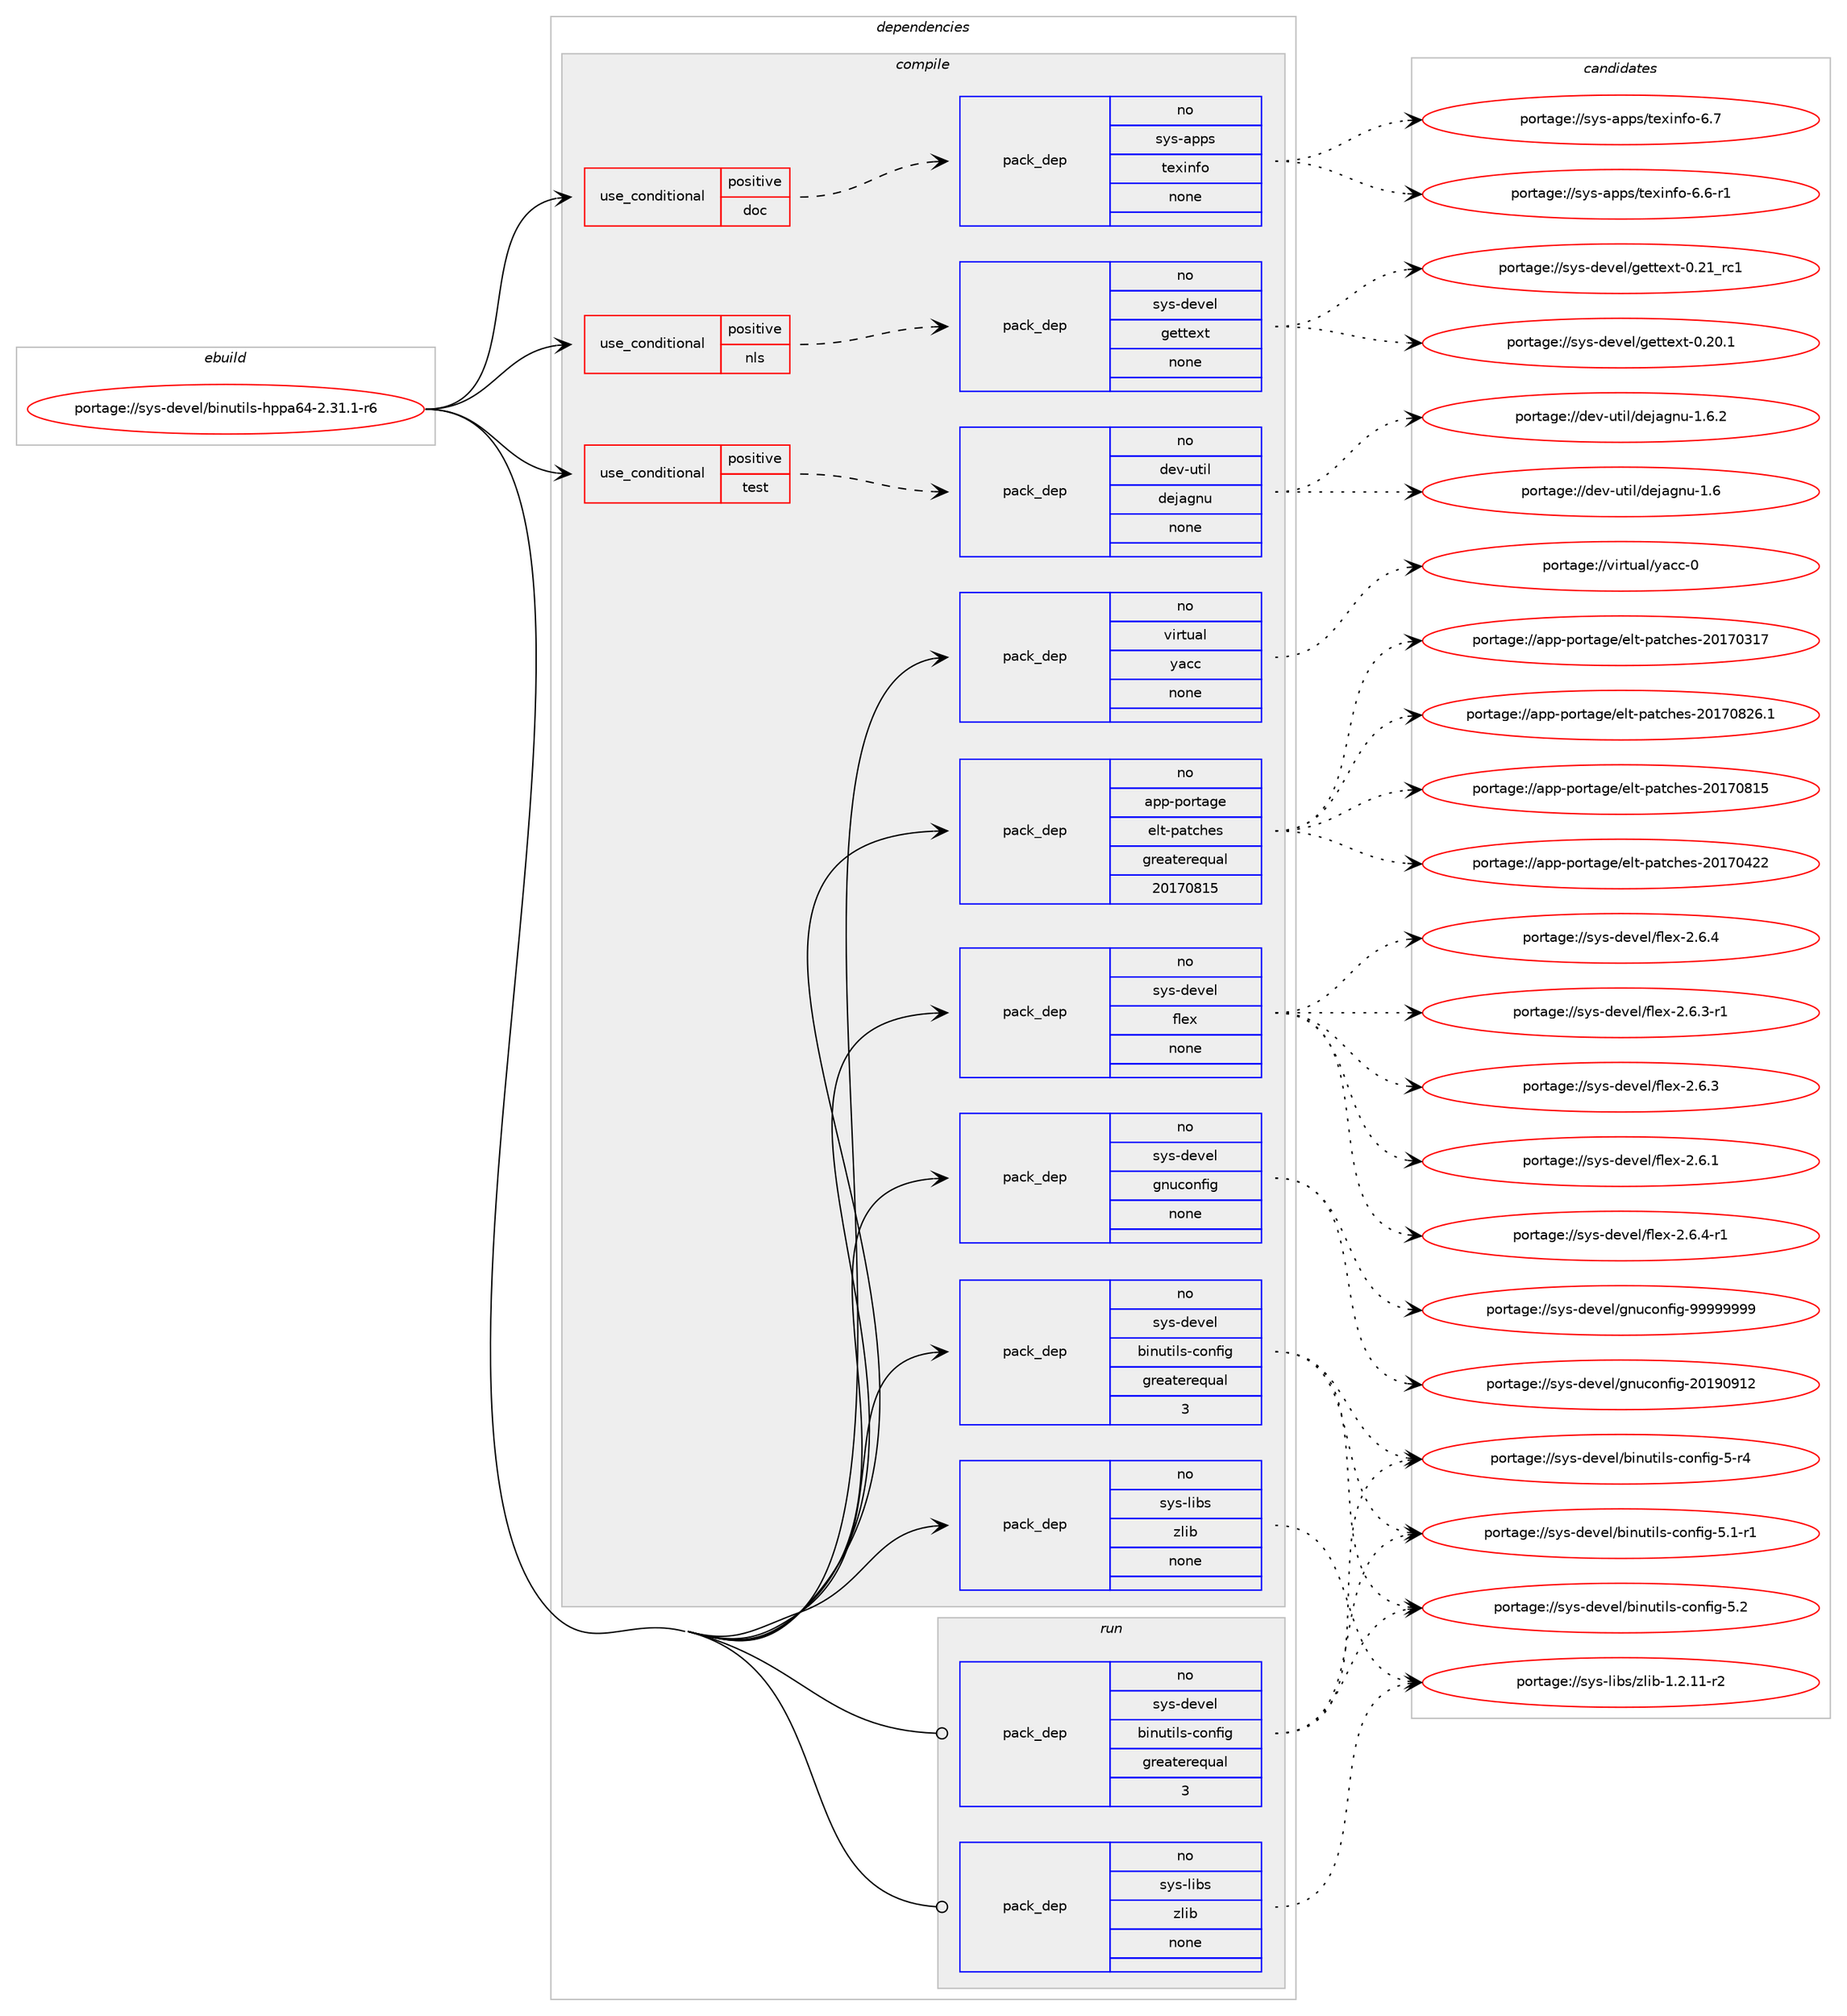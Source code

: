 digraph prolog {

# *************
# Graph options
# *************

newrank=true;
concentrate=true;
compound=true;
graph [rankdir=LR,fontname=Helvetica,fontsize=10,ranksep=1.5];#, ranksep=2.5, nodesep=0.2];
edge  [arrowhead=vee];
node  [fontname=Helvetica,fontsize=10];

# **********
# The ebuild
# **********

subgraph cluster_leftcol {
color=gray;
rank=same;
label=<<i>ebuild</i>>;
id [label="portage://sys-devel/binutils-hppa64-2.31.1-r6", color=red, width=4, href="../sys-devel/binutils-hppa64-2.31.1-r6.svg"];
}

# ****************
# The dependencies
# ****************

subgraph cluster_midcol {
color=gray;
label=<<i>dependencies</i>>;
subgraph cluster_compile {
fillcolor="#eeeeee";
style=filled;
label=<<i>compile</i>>;
subgraph cond4354 {
dependency25986 [label=<<TABLE BORDER="0" CELLBORDER="1" CELLSPACING="0" CELLPADDING="4"><TR><TD ROWSPAN="3" CELLPADDING="10">use_conditional</TD></TR><TR><TD>positive</TD></TR><TR><TD>doc</TD></TR></TABLE>>, shape=none, color=red];
subgraph pack20984 {
dependency25987 [label=<<TABLE BORDER="0" CELLBORDER="1" CELLSPACING="0" CELLPADDING="4" WIDTH="220"><TR><TD ROWSPAN="6" CELLPADDING="30">pack_dep</TD></TR><TR><TD WIDTH="110">no</TD></TR><TR><TD>sys-apps</TD></TR><TR><TD>texinfo</TD></TR><TR><TD>none</TD></TR><TR><TD></TD></TR></TABLE>>, shape=none, color=blue];
}
dependency25986:e -> dependency25987:w [weight=20,style="dashed",arrowhead="vee"];
}
id:e -> dependency25986:w [weight=20,style="solid",arrowhead="vee"];
subgraph cond4355 {
dependency25988 [label=<<TABLE BORDER="0" CELLBORDER="1" CELLSPACING="0" CELLPADDING="4"><TR><TD ROWSPAN="3" CELLPADDING="10">use_conditional</TD></TR><TR><TD>positive</TD></TR><TR><TD>nls</TD></TR></TABLE>>, shape=none, color=red];
subgraph pack20985 {
dependency25989 [label=<<TABLE BORDER="0" CELLBORDER="1" CELLSPACING="0" CELLPADDING="4" WIDTH="220"><TR><TD ROWSPAN="6" CELLPADDING="30">pack_dep</TD></TR><TR><TD WIDTH="110">no</TD></TR><TR><TD>sys-devel</TD></TR><TR><TD>gettext</TD></TR><TR><TD>none</TD></TR><TR><TD></TD></TR></TABLE>>, shape=none, color=blue];
}
dependency25988:e -> dependency25989:w [weight=20,style="dashed",arrowhead="vee"];
}
id:e -> dependency25988:w [weight=20,style="solid",arrowhead="vee"];
subgraph cond4356 {
dependency25990 [label=<<TABLE BORDER="0" CELLBORDER="1" CELLSPACING="0" CELLPADDING="4"><TR><TD ROWSPAN="3" CELLPADDING="10">use_conditional</TD></TR><TR><TD>positive</TD></TR><TR><TD>test</TD></TR></TABLE>>, shape=none, color=red];
subgraph pack20986 {
dependency25991 [label=<<TABLE BORDER="0" CELLBORDER="1" CELLSPACING="0" CELLPADDING="4" WIDTH="220"><TR><TD ROWSPAN="6" CELLPADDING="30">pack_dep</TD></TR><TR><TD WIDTH="110">no</TD></TR><TR><TD>dev-util</TD></TR><TR><TD>dejagnu</TD></TR><TR><TD>none</TD></TR><TR><TD></TD></TR></TABLE>>, shape=none, color=blue];
}
dependency25990:e -> dependency25991:w [weight=20,style="dashed",arrowhead="vee"];
}
id:e -> dependency25990:w [weight=20,style="solid",arrowhead="vee"];
subgraph pack20987 {
dependency25992 [label=<<TABLE BORDER="0" CELLBORDER="1" CELLSPACING="0" CELLPADDING="4" WIDTH="220"><TR><TD ROWSPAN="6" CELLPADDING="30">pack_dep</TD></TR><TR><TD WIDTH="110">no</TD></TR><TR><TD>app-portage</TD></TR><TR><TD>elt-patches</TD></TR><TR><TD>greaterequal</TD></TR><TR><TD>20170815</TD></TR></TABLE>>, shape=none, color=blue];
}
id:e -> dependency25992:w [weight=20,style="solid",arrowhead="vee"];
subgraph pack20988 {
dependency25993 [label=<<TABLE BORDER="0" CELLBORDER="1" CELLSPACING="0" CELLPADDING="4" WIDTH="220"><TR><TD ROWSPAN="6" CELLPADDING="30">pack_dep</TD></TR><TR><TD WIDTH="110">no</TD></TR><TR><TD>sys-devel</TD></TR><TR><TD>binutils-config</TD></TR><TR><TD>greaterequal</TD></TR><TR><TD>3</TD></TR></TABLE>>, shape=none, color=blue];
}
id:e -> dependency25993:w [weight=20,style="solid",arrowhead="vee"];
subgraph pack20989 {
dependency25994 [label=<<TABLE BORDER="0" CELLBORDER="1" CELLSPACING="0" CELLPADDING="4" WIDTH="220"><TR><TD ROWSPAN="6" CELLPADDING="30">pack_dep</TD></TR><TR><TD WIDTH="110">no</TD></TR><TR><TD>sys-devel</TD></TR><TR><TD>flex</TD></TR><TR><TD>none</TD></TR><TR><TD></TD></TR></TABLE>>, shape=none, color=blue];
}
id:e -> dependency25994:w [weight=20,style="solid",arrowhead="vee"];
subgraph pack20990 {
dependency25995 [label=<<TABLE BORDER="0" CELLBORDER="1" CELLSPACING="0" CELLPADDING="4" WIDTH="220"><TR><TD ROWSPAN="6" CELLPADDING="30">pack_dep</TD></TR><TR><TD WIDTH="110">no</TD></TR><TR><TD>sys-devel</TD></TR><TR><TD>gnuconfig</TD></TR><TR><TD>none</TD></TR><TR><TD></TD></TR></TABLE>>, shape=none, color=blue];
}
id:e -> dependency25995:w [weight=20,style="solid",arrowhead="vee"];
subgraph pack20991 {
dependency25996 [label=<<TABLE BORDER="0" CELLBORDER="1" CELLSPACING="0" CELLPADDING="4" WIDTH="220"><TR><TD ROWSPAN="6" CELLPADDING="30">pack_dep</TD></TR><TR><TD WIDTH="110">no</TD></TR><TR><TD>sys-libs</TD></TR><TR><TD>zlib</TD></TR><TR><TD>none</TD></TR><TR><TD></TD></TR></TABLE>>, shape=none, color=blue];
}
id:e -> dependency25996:w [weight=20,style="solid",arrowhead="vee"];
subgraph pack20992 {
dependency25997 [label=<<TABLE BORDER="0" CELLBORDER="1" CELLSPACING="0" CELLPADDING="4" WIDTH="220"><TR><TD ROWSPAN="6" CELLPADDING="30">pack_dep</TD></TR><TR><TD WIDTH="110">no</TD></TR><TR><TD>virtual</TD></TR><TR><TD>yacc</TD></TR><TR><TD>none</TD></TR><TR><TD></TD></TR></TABLE>>, shape=none, color=blue];
}
id:e -> dependency25997:w [weight=20,style="solid",arrowhead="vee"];
}
subgraph cluster_compileandrun {
fillcolor="#eeeeee";
style=filled;
label=<<i>compile and run</i>>;
}
subgraph cluster_run {
fillcolor="#eeeeee";
style=filled;
label=<<i>run</i>>;
subgraph pack20993 {
dependency25998 [label=<<TABLE BORDER="0" CELLBORDER="1" CELLSPACING="0" CELLPADDING="4" WIDTH="220"><TR><TD ROWSPAN="6" CELLPADDING="30">pack_dep</TD></TR><TR><TD WIDTH="110">no</TD></TR><TR><TD>sys-devel</TD></TR><TR><TD>binutils-config</TD></TR><TR><TD>greaterequal</TD></TR><TR><TD>3</TD></TR></TABLE>>, shape=none, color=blue];
}
id:e -> dependency25998:w [weight=20,style="solid",arrowhead="odot"];
subgraph pack20994 {
dependency25999 [label=<<TABLE BORDER="0" CELLBORDER="1" CELLSPACING="0" CELLPADDING="4" WIDTH="220"><TR><TD ROWSPAN="6" CELLPADDING="30">pack_dep</TD></TR><TR><TD WIDTH="110">no</TD></TR><TR><TD>sys-libs</TD></TR><TR><TD>zlib</TD></TR><TR><TD>none</TD></TR><TR><TD></TD></TR></TABLE>>, shape=none, color=blue];
}
id:e -> dependency25999:w [weight=20,style="solid",arrowhead="odot"];
}
}

# **************
# The candidates
# **************

subgraph cluster_choices {
rank=same;
color=gray;
label=<<i>candidates</i>>;

subgraph choice20984 {
color=black;
nodesep=1;
choice11512111545971121121154711610112010511010211145544655 [label="portage://sys-apps/texinfo-6.7", color=red, width=4,href="../sys-apps/texinfo-6.7.svg"];
choice115121115459711211211547116101120105110102111455446544511449 [label="portage://sys-apps/texinfo-6.6-r1", color=red, width=4,href="../sys-apps/texinfo-6.6-r1.svg"];
dependency25987:e -> choice11512111545971121121154711610112010511010211145544655:w [style=dotted,weight="100"];
dependency25987:e -> choice115121115459711211211547116101120105110102111455446544511449:w [style=dotted,weight="100"];
}
subgraph choice20985 {
color=black;
nodesep=1;
choice11512111545100101118101108471031011161161011201164548465049951149949 [label="portage://sys-devel/gettext-0.21_rc1", color=red, width=4,href="../sys-devel/gettext-0.21_rc1.svg"];
choice115121115451001011181011084710310111611610112011645484650484649 [label="portage://sys-devel/gettext-0.20.1", color=red, width=4,href="../sys-devel/gettext-0.20.1.svg"];
dependency25989:e -> choice11512111545100101118101108471031011161161011201164548465049951149949:w [style=dotted,weight="100"];
dependency25989:e -> choice115121115451001011181011084710310111611610112011645484650484649:w [style=dotted,weight="100"];
}
subgraph choice20986 {
color=black;
nodesep=1;
choice100101118451171161051084710010110697103110117454946544650 [label="portage://dev-util/dejagnu-1.6.2", color=red, width=4,href="../dev-util/dejagnu-1.6.2.svg"];
choice10010111845117116105108471001011069710311011745494654 [label="portage://dev-util/dejagnu-1.6", color=red, width=4,href="../dev-util/dejagnu-1.6.svg"];
dependency25991:e -> choice100101118451171161051084710010110697103110117454946544650:w [style=dotted,weight="100"];
dependency25991:e -> choice10010111845117116105108471001011069710311011745494654:w [style=dotted,weight="100"];
}
subgraph choice20987 {
color=black;
nodesep=1;
choice971121124511211111411697103101471011081164511297116991041011154550484955485650544649 [label="portage://app-portage/elt-patches-20170826.1", color=red, width=4,href="../app-portage/elt-patches-20170826.1.svg"];
choice97112112451121111141169710310147101108116451129711699104101115455048495548564953 [label="portage://app-portage/elt-patches-20170815", color=red, width=4,href="../app-portage/elt-patches-20170815.svg"];
choice97112112451121111141169710310147101108116451129711699104101115455048495548525050 [label="portage://app-portage/elt-patches-20170422", color=red, width=4,href="../app-portage/elt-patches-20170422.svg"];
choice97112112451121111141169710310147101108116451129711699104101115455048495548514955 [label="portage://app-portage/elt-patches-20170317", color=red, width=4,href="../app-portage/elt-patches-20170317.svg"];
dependency25992:e -> choice971121124511211111411697103101471011081164511297116991041011154550484955485650544649:w [style=dotted,weight="100"];
dependency25992:e -> choice97112112451121111141169710310147101108116451129711699104101115455048495548564953:w [style=dotted,weight="100"];
dependency25992:e -> choice97112112451121111141169710310147101108116451129711699104101115455048495548525050:w [style=dotted,weight="100"];
dependency25992:e -> choice97112112451121111141169710310147101108116451129711699104101115455048495548514955:w [style=dotted,weight="100"];
}
subgraph choice20988 {
color=black;
nodesep=1;
choice115121115451001011181011084798105110117116105108115459911111010210510345534650 [label="portage://sys-devel/binutils-config-5.2", color=red, width=4,href="../sys-devel/binutils-config-5.2.svg"];
choice1151211154510010111810110847981051101171161051081154599111110102105103455346494511449 [label="portage://sys-devel/binutils-config-5.1-r1", color=red, width=4,href="../sys-devel/binutils-config-5.1-r1.svg"];
choice115121115451001011181011084798105110117116105108115459911111010210510345534511452 [label="portage://sys-devel/binutils-config-5-r4", color=red, width=4,href="../sys-devel/binutils-config-5-r4.svg"];
dependency25993:e -> choice115121115451001011181011084798105110117116105108115459911111010210510345534650:w [style=dotted,weight="100"];
dependency25993:e -> choice1151211154510010111810110847981051101171161051081154599111110102105103455346494511449:w [style=dotted,weight="100"];
dependency25993:e -> choice115121115451001011181011084798105110117116105108115459911111010210510345534511452:w [style=dotted,weight="100"];
}
subgraph choice20989 {
color=black;
nodesep=1;
choice11512111545100101118101108471021081011204550465446524511449 [label="portage://sys-devel/flex-2.6.4-r1", color=red, width=4,href="../sys-devel/flex-2.6.4-r1.svg"];
choice1151211154510010111810110847102108101120455046544652 [label="portage://sys-devel/flex-2.6.4", color=red, width=4,href="../sys-devel/flex-2.6.4.svg"];
choice11512111545100101118101108471021081011204550465446514511449 [label="portage://sys-devel/flex-2.6.3-r1", color=red, width=4,href="../sys-devel/flex-2.6.3-r1.svg"];
choice1151211154510010111810110847102108101120455046544651 [label="portage://sys-devel/flex-2.6.3", color=red, width=4,href="../sys-devel/flex-2.6.3.svg"];
choice1151211154510010111810110847102108101120455046544649 [label="portage://sys-devel/flex-2.6.1", color=red, width=4,href="../sys-devel/flex-2.6.1.svg"];
dependency25994:e -> choice11512111545100101118101108471021081011204550465446524511449:w [style=dotted,weight="100"];
dependency25994:e -> choice1151211154510010111810110847102108101120455046544652:w [style=dotted,weight="100"];
dependency25994:e -> choice11512111545100101118101108471021081011204550465446514511449:w [style=dotted,weight="100"];
dependency25994:e -> choice1151211154510010111810110847102108101120455046544651:w [style=dotted,weight="100"];
dependency25994:e -> choice1151211154510010111810110847102108101120455046544649:w [style=dotted,weight="100"];
}
subgraph choice20990 {
color=black;
nodesep=1;
choice115121115451001011181011084710311011799111110102105103455757575757575757 [label="portage://sys-devel/gnuconfig-99999999", color=red, width=4,href="../sys-devel/gnuconfig-99999999.svg"];
choice115121115451001011181011084710311011799111110102105103455048495748574950 [label="portage://sys-devel/gnuconfig-20190912", color=red, width=4,href="../sys-devel/gnuconfig-20190912.svg"];
dependency25995:e -> choice115121115451001011181011084710311011799111110102105103455757575757575757:w [style=dotted,weight="100"];
dependency25995:e -> choice115121115451001011181011084710311011799111110102105103455048495748574950:w [style=dotted,weight="100"];
}
subgraph choice20991 {
color=black;
nodesep=1;
choice11512111545108105981154712210810598454946504649494511450 [label="portage://sys-libs/zlib-1.2.11-r2", color=red, width=4,href="../sys-libs/zlib-1.2.11-r2.svg"];
dependency25996:e -> choice11512111545108105981154712210810598454946504649494511450:w [style=dotted,weight="100"];
}
subgraph choice20992 {
color=black;
nodesep=1;
choice11810511411611797108471219799994548 [label="portage://virtual/yacc-0", color=red, width=4,href="../virtual/yacc-0.svg"];
dependency25997:e -> choice11810511411611797108471219799994548:w [style=dotted,weight="100"];
}
subgraph choice20993 {
color=black;
nodesep=1;
choice115121115451001011181011084798105110117116105108115459911111010210510345534650 [label="portage://sys-devel/binutils-config-5.2", color=red, width=4,href="../sys-devel/binutils-config-5.2.svg"];
choice1151211154510010111810110847981051101171161051081154599111110102105103455346494511449 [label="portage://sys-devel/binutils-config-5.1-r1", color=red, width=4,href="../sys-devel/binutils-config-5.1-r1.svg"];
choice115121115451001011181011084798105110117116105108115459911111010210510345534511452 [label="portage://sys-devel/binutils-config-5-r4", color=red, width=4,href="../sys-devel/binutils-config-5-r4.svg"];
dependency25998:e -> choice115121115451001011181011084798105110117116105108115459911111010210510345534650:w [style=dotted,weight="100"];
dependency25998:e -> choice1151211154510010111810110847981051101171161051081154599111110102105103455346494511449:w [style=dotted,weight="100"];
dependency25998:e -> choice115121115451001011181011084798105110117116105108115459911111010210510345534511452:w [style=dotted,weight="100"];
}
subgraph choice20994 {
color=black;
nodesep=1;
choice11512111545108105981154712210810598454946504649494511450 [label="portage://sys-libs/zlib-1.2.11-r2", color=red, width=4,href="../sys-libs/zlib-1.2.11-r2.svg"];
dependency25999:e -> choice11512111545108105981154712210810598454946504649494511450:w [style=dotted,weight="100"];
}
}

}

